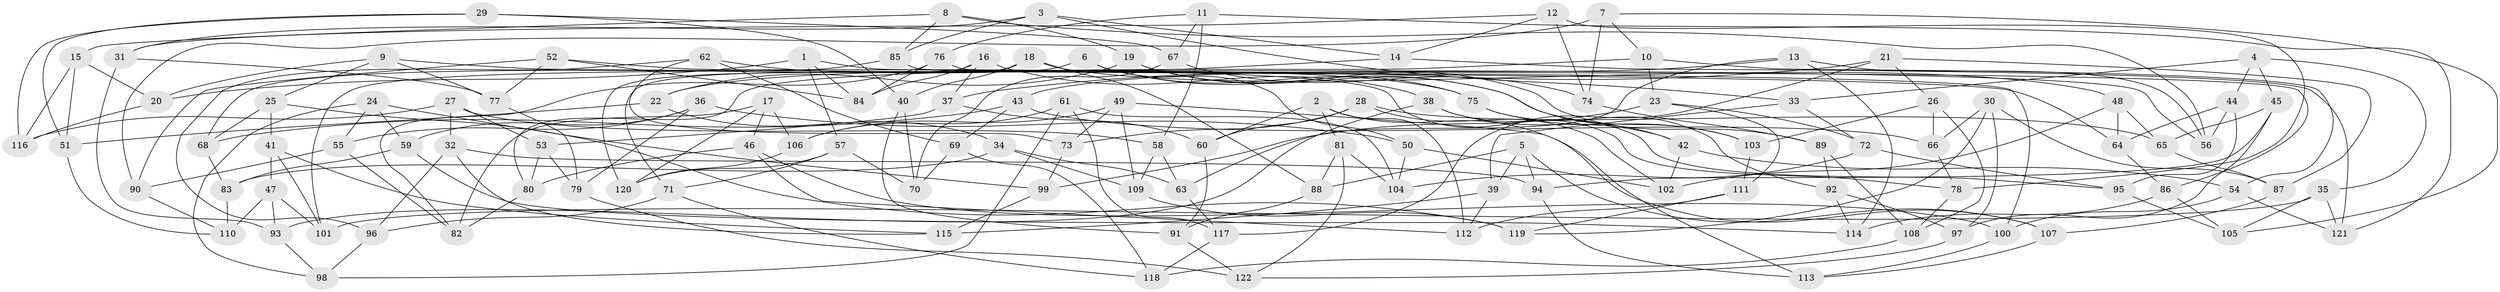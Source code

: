 // Generated by graph-tools (version 1.1) at 2025/11/02/27/25 16:11:46]
// undirected, 122 vertices, 244 edges
graph export_dot {
graph [start="1"]
  node [color=gray90,style=filled];
  1;
  2;
  3;
  4;
  5;
  6;
  7;
  8;
  9;
  10;
  11;
  12;
  13;
  14;
  15;
  16;
  17;
  18;
  19;
  20;
  21;
  22;
  23;
  24;
  25;
  26;
  27;
  28;
  29;
  30;
  31;
  32;
  33;
  34;
  35;
  36;
  37;
  38;
  39;
  40;
  41;
  42;
  43;
  44;
  45;
  46;
  47;
  48;
  49;
  50;
  51;
  52;
  53;
  54;
  55;
  56;
  57;
  58;
  59;
  60;
  61;
  62;
  63;
  64;
  65;
  66;
  67;
  68;
  69;
  70;
  71;
  72;
  73;
  74;
  75;
  76;
  77;
  78;
  79;
  80;
  81;
  82;
  83;
  84;
  85;
  86;
  87;
  88;
  89;
  90;
  91;
  92;
  93;
  94;
  95;
  96;
  97;
  98;
  99;
  100;
  101;
  102;
  103;
  104;
  105;
  106;
  107;
  108;
  109;
  110;
  111;
  112;
  113;
  114;
  115;
  116;
  117;
  118;
  119;
  120;
  121;
  122;
  1 -- 57;
  1 -- 84;
  1 -- 20;
  1 -- 56;
  2 -- 81;
  2 -- 60;
  2 -- 112;
  2 -- 113;
  3 -- 31;
  3 -- 14;
  3 -- 85;
  3 -- 33;
  4 -- 35;
  4 -- 45;
  4 -- 44;
  4 -- 33;
  5 -- 94;
  5 -- 39;
  5 -- 107;
  5 -- 88;
  6 -- 50;
  6 -- 68;
  6 -- 75;
  6 -- 103;
  7 -- 10;
  7 -- 74;
  7 -- 90;
  7 -- 105;
  8 -- 15;
  8 -- 56;
  8 -- 85;
  8 -- 19;
  9 -- 64;
  9 -- 20;
  9 -- 25;
  9 -- 77;
  10 -- 80;
  10 -- 23;
  10 -- 54;
  11 -- 58;
  11 -- 67;
  11 -- 76;
  11 -- 121;
  12 -- 78;
  12 -- 14;
  12 -- 31;
  12 -- 74;
  13 -- 114;
  13 -- 56;
  13 -- 43;
  13 -- 63;
  14 -- 22;
  14 -- 121;
  15 -- 20;
  15 -- 116;
  15 -- 51;
  16 -- 120;
  16 -- 37;
  16 -- 84;
  16 -- 38;
  17 -- 120;
  17 -- 46;
  17 -- 82;
  17 -- 106;
  18 -- 88;
  18 -- 40;
  18 -- 71;
  18 -- 48;
  19 -- 42;
  19 -- 89;
  19 -- 22;
  20 -- 116;
  21 -- 26;
  21 -- 117;
  21 -- 87;
  21 -- 37;
  22 -- 34;
  22 -- 51;
  23 -- 72;
  23 -- 99;
  23 -- 111;
  24 -- 99;
  24 -- 59;
  24 -- 55;
  24 -- 98;
  25 -- 119;
  25 -- 41;
  25 -- 68;
  26 -- 66;
  26 -- 108;
  26 -- 103;
  27 -- 116;
  27 -- 32;
  27 -- 58;
  27 -- 53;
  28 -- 102;
  28 -- 65;
  28 -- 73;
  28 -- 60;
  29 -- 51;
  29 -- 67;
  29 -- 116;
  29 -- 40;
  30 -- 66;
  30 -- 119;
  30 -- 87;
  30 -- 97;
  31 -- 77;
  31 -- 93;
  32 -- 96;
  32 -- 115;
  32 -- 94;
  33 -- 72;
  33 -- 39;
  34 -- 109;
  34 -- 63;
  34 -- 83;
  35 -- 121;
  35 -- 101;
  35 -- 105;
  36 -- 50;
  36 -- 55;
  36 -- 79;
  36 -- 59;
  37 -- 60;
  37 -- 53;
  38 -- 42;
  38 -- 95;
  38 -- 93;
  39 -- 115;
  39 -- 112;
  40 -- 91;
  40 -- 70;
  41 -- 101;
  41 -- 115;
  41 -- 47;
  42 -- 54;
  42 -- 102;
  43 -- 68;
  43 -- 69;
  43 -- 66;
  44 -- 95;
  44 -- 56;
  44 -- 64;
  45 -- 97;
  45 -- 94;
  45 -- 65;
  46 -- 112;
  46 -- 100;
  46 -- 80;
  47 -- 110;
  47 -- 101;
  47 -- 93;
  48 -- 64;
  48 -- 65;
  48 -- 102;
  49 -- 107;
  49 -- 106;
  49 -- 73;
  49 -- 109;
  50 -- 104;
  50 -- 102;
  51 -- 110;
  52 -- 77;
  52 -- 78;
  52 -- 84;
  52 -- 90;
  53 -- 80;
  53 -- 79;
  54 -- 121;
  54 -- 100;
  55 -- 82;
  55 -- 90;
  57 -- 71;
  57 -- 120;
  57 -- 70;
  58 -- 109;
  58 -- 63;
  59 -- 83;
  59 -- 114;
  60 -- 91;
  61 -- 117;
  61 -- 104;
  61 -- 106;
  61 -- 98;
  62 -- 69;
  62 -- 96;
  62 -- 73;
  62 -- 75;
  63 -- 117;
  64 -- 86;
  65 -- 87;
  66 -- 78;
  67 -- 74;
  67 -- 70;
  68 -- 83;
  69 -- 118;
  69 -- 70;
  71 -- 118;
  71 -- 96;
  72 -- 104;
  72 -- 95;
  73 -- 99;
  74 -- 89;
  75 -- 103;
  75 -- 92;
  76 -- 86;
  76 -- 84;
  76 -- 82;
  77 -- 79;
  78 -- 108;
  79 -- 122;
  80 -- 82;
  81 -- 88;
  81 -- 104;
  81 -- 122;
  83 -- 110;
  85 -- 100;
  85 -- 101;
  86 -- 114;
  86 -- 105;
  87 -- 107;
  88 -- 91;
  89 -- 92;
  89 -- 108;
  90 -- 110;
  91 -- 122;
  92 -- 97;
  92 -- 114;
  93 -- 98;
  94 -- 113;
  95 -- 105;
  96 -- 98;
  97 -- 122;
  99 -- 115;
  100 -- 113;
  103 -- 111;
  106 -- 120;
  107 -- 113;
  108 -- 118;
  109 -- 119;
  111 -- 112;
  111 -- 119;
  117 -- 118;
}
